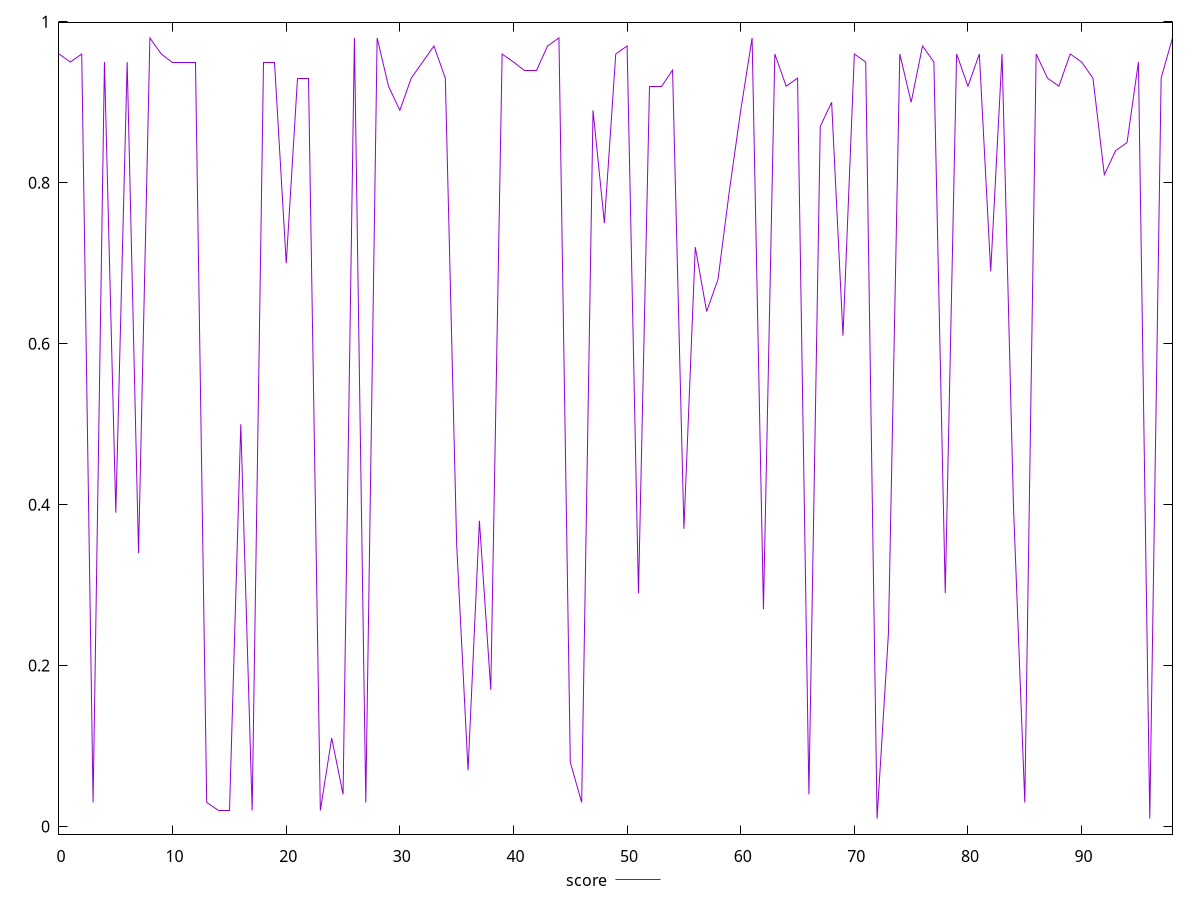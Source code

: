 reset

$score <<EOF
0 0.96
1 0.95
2 0.96
3 0.03
4 0.95
5 0.39
6 0.95
7 0.34
8 0.98
9 0.96
10 0.95
11 0.95
12 0.95
13 0.03
14 0.02
15 0.02
16 0.5
17 0.02
18 0.95
19 0.95
20 0.7
21 0.93
22 0.93
23 0.02
24 0.11
25 0.04
26 0.98
27 0.03
28 0.98
29 0.92
30 0.89
31 0.93
32 0.95
33 0.97
34 0.93
35 0.35
36 0.07
37 0.38
38 0.17
39 0.96
40 0.95
41 0.94
42 0.94
43 0.97
44 0.98
45 0.08
46 0.03
47 0.89
48 0.75
49 0.96
50 0.97
51 0.29
52 0.92
53 0.92
54 0.94
55 0.37
56 0.72
57 0.64
58 0.68
59 0.79
60 0.89
61 0.98
62 0.27
63 0.96
64 0.92
65 0.93
66 0.04
67 0.87
68 0.9
69 0.61
70 0.96
71 0.95
72 0.01
73 0.24
74 0.96
75 0.9
76 0.97
77 0.95
78 0.29
79 0.96
80 0.92
81 0.96
82 0.69
83 0.96
84 0.4
85 0.03
86 0.96
87 0.93
88 0.92
89 0.96
90 0.95
91 0.93
92 0.81
93 0.84
94 0.85
95 0.95
96 0.01
97 0.93
98 0.98
EOF

set key outside below
set xrange [0:98]
set yrange [-0.0094:0.9994]
set trange [-0.0094:0.9994]
set terminal svg size 640, 500 enhanced background rgb 'white'
set output "reports/report_00027_2021-02-24T12-40-31.850Z/largest-contentful-paint/samples/card/score/values.svg"

plot $score title "score" with line

reset
